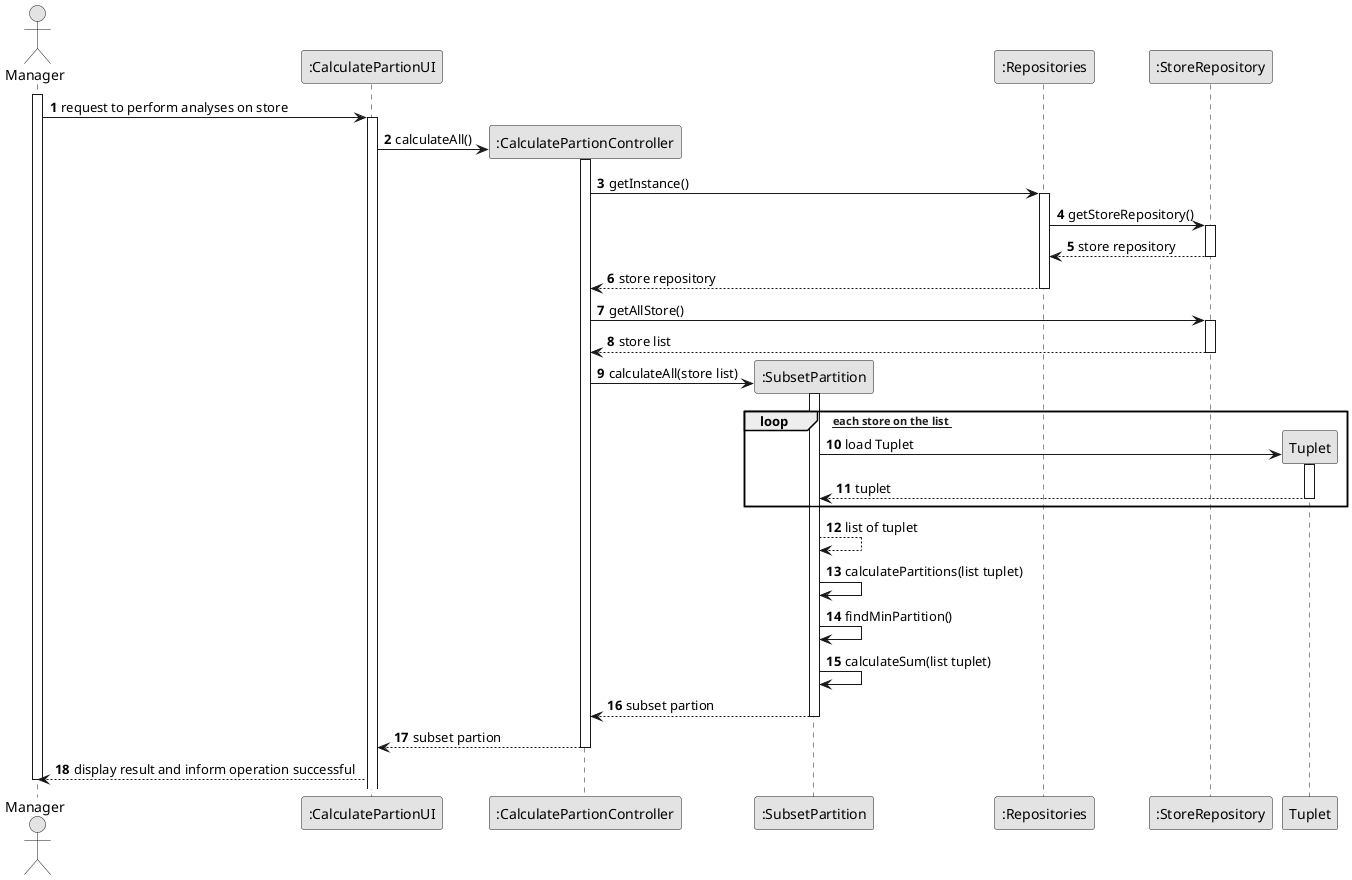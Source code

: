 @startuml
skinparam monochrome true
skinparam packageStyle rectangle
skinparam shadowing false

autonumber

'hide footbox
actor "Manager" as Manager
participant ":CalculatePartionUI" as UI
participant ":CalculatePartionController" as controller
participant ":SubsetPartition" as loader

participant ":Repositories" as repository
participant ":StoreRepository" as storeRepo

activate Manager

Manager ->UI : request to perform analyses on store
    activate UI
    UI -> controller** : calculateAll()
        activate controller
        controller -> repository : getInstance()
            activate repository
            repository->storeRepo : getStoreRepository()
                activate storeRepo
                storeRepo --> repository : store repository
                deactivate storeRepo
            repository --> controller : store repository
            deactivate repository
        controller -> storeRepo : getAllStore()
            activate storeRepo
            storeRepo --> controller : store list
            deactivate storeRepo
        controller -> loader** : calculateAll(store list)
            activate loader
            loop [ for each store on the list ]
            loader -> Tuplet** : load Tuplet
                activate Tuplet
                Tuplet --> loader : tuplet
                deactivate Tuplet
            end loop
            loader -->loader : list of tuplet
            loader -> loader : calculatePartitions(list tuplet)
            loader -> loader : findMinPartition()
            loader -> loader : calculateSum(list tuplet)
            loader --> controller : subset partion
            deactivate loader
        controller --> UI : subset partion
        deactivate controller
        UI --> Manager : display result and inform operation successful







deactivate Manager
@enduml